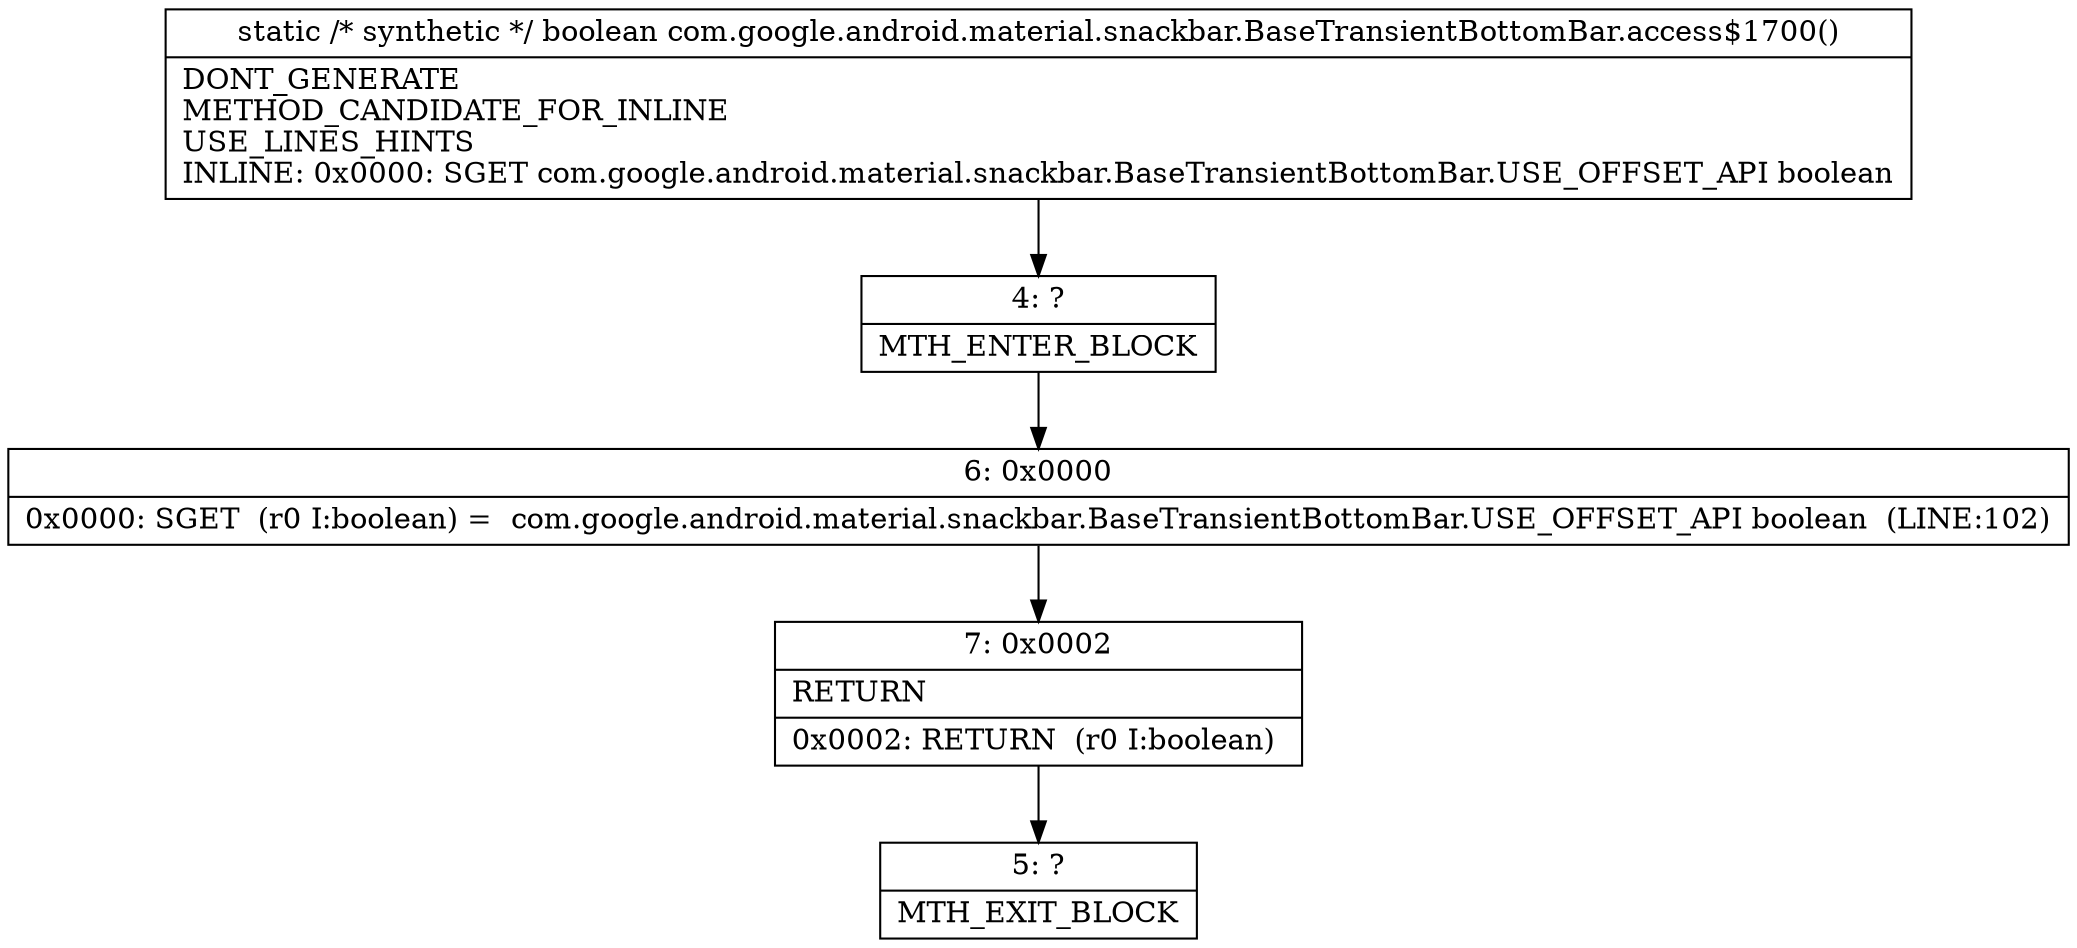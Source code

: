 digraph "CFG forcom.google.android.material.snackbar.BaseTransientBottomBar.access$1700()Z" {
Node_4 [shape=record,label="{4\:\ ?|MTH_ENTER_BLOCK\l}"];
Node_6 [shape=record,label="{6\:\ 0x0000|0x0000: SGET  (r0 I:boolean) =  com.google.android.material.snackbar.BaseTransientBottomBar.USE_OFFSET_API boolean  (LINE:102)\l}"];
Node_7 [shape=record,label="{7\:\ 0x0002|RETURN\l|0x0002: RETURN  (r0 I:boolean) \l}"];
Node_5 [shape=record,label="{5\:\ ?|MTH_EXIT_BLOCK\l}"];
MethodNode[shape=record,label="{static \/* synthetic *\/ boolean com.google.android.material.snackbar.BaseTransientBottomBar.access$1700()  | DONT_GENERATE\lMETHOD_CANDIDATE_FOR_INLINE\lUSE_LINES_HINTS\lINLINE: 0x0000: SGET   com.google.android.material.snackbar.BaseTransientBottomBar.USE_OFFSET_API boolean\l}"];
MethodNode -> Node_4;Node_4 -> Node_6;
Node_6 -> Node_7;
Node_7 -> Node_5;
}

